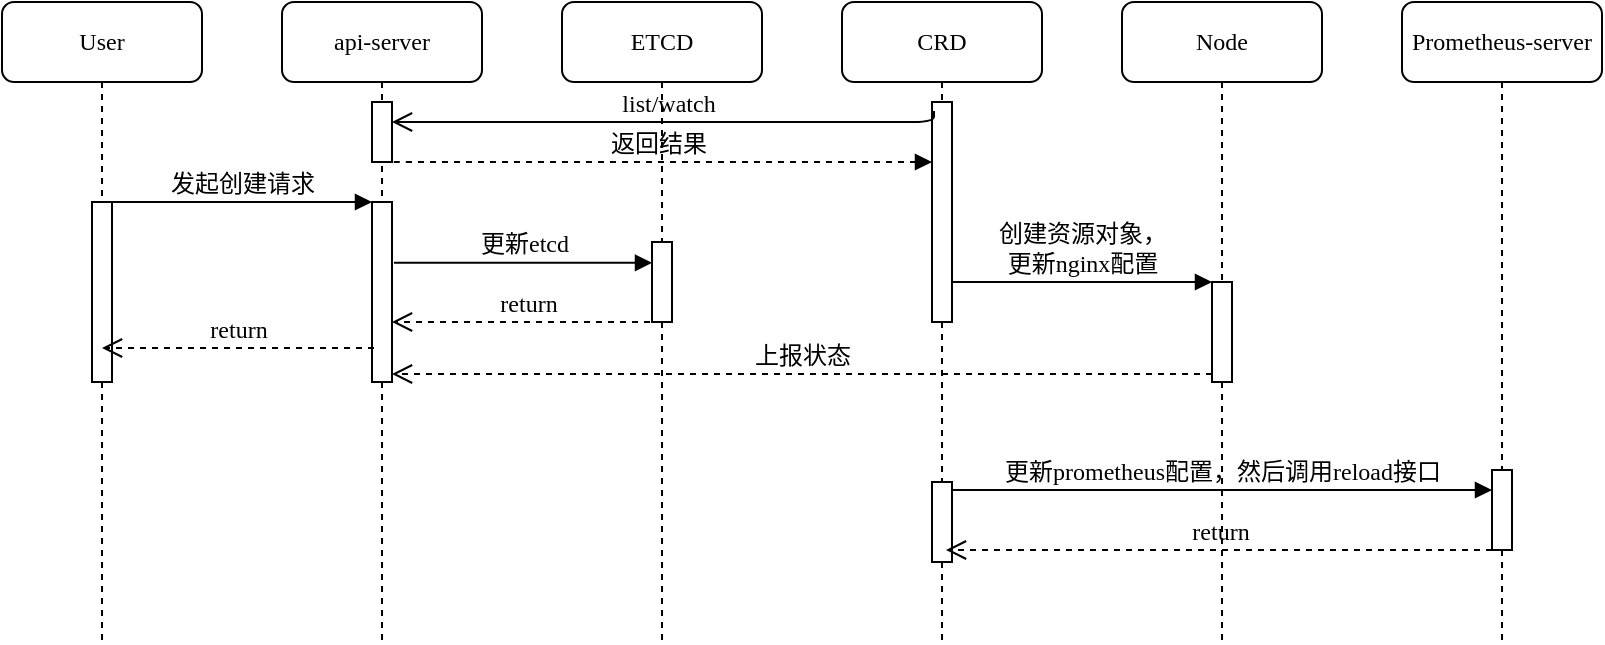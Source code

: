 <mxfile version="12.2.2" type="device" pages="2"><diagram name="Page-1" id="13e1069c-82ec-6db2-03f1-153e76fe0fe0"><mxGraphModel dx="1341" dy="811" grid="1" gridSize="10" guides="1" tooltips="1" connect="1" arrows="1" fold="1" page="1" pageScale="1" pageWidth="1100" pageHeight="850" background="#ffffff" math="0" shadow="0"><root><mxCell id="0"/><mxCell id="1" parent="0"/><mxCell id="7baba1c4bc27f4b0-2" value="api-server" style="shape=umlLifeline;perimeter=lifelinePerimeter;whiteSpace=wrap;html=1;container=1;collapsible=0;recursiveResize=0;outlineConnect=0;rounded=1;shadow=0;comic=0;labelBackgroundColor=none;strokeWidth=1;fontFamily=Verdana;fontSize=12;align=center;" parent="1" vertex="1"><mxGeometry x="240" y="80" width="100" height="320" as="geometry"/></mxCell><mxCell id="7baba1c4bc27f4b0-10" value="" style="html=1;points=[];perimeter=orthogonalPerimeter;rounded=0;shadow=0;comic=0;labelBackgroundColor=none;strokeWidth=1;fontFamily=Verdana;fontSize=12;align=center;" parent="7baba1c4bc27f4b0-2" vertex="1"><mxGeometry x="45" y="100" width="10" height="90" as="geometry"/></mxCell><mxCell id="D61Qc8tHraaanFkfhjiV-5" value="" style="html=1;points=[];perimeter=orthogonalPerimeter;rounded=0;shadow=0;comic=0;labelBackgroundColor=none;strokeWidth=1;fontFamily=Verdana;fontSize=12;align=center;" parent="7baba1c4bc27f4b0-2" vertex="1"><mxGeometry x="45" y="50" width="10" height="30" as="geometry"/></mxCell><mxCell id="7baba1c4bc27f4b0-3" value="CRD" style="shape=umlLifeline;perimeter=lifelinePerimeter;whiteSpace=wrap;html=1;container=1;collapsible=0;recursiveResize=0;outlineConnect=0;rounded=1;shadow=0;comic=0;labelBackgroundColor=none;strokeWidth=1;fontFamily=Verdana;fontSize=12;align=center;" parent="1" vertex="1"><mxGeometry x="520" y="80" width="100" height="320" as="geometry"/></mxCell><mxCell id="7baba1c4bc27f4b0-13" value="" style="html=1;points=[];perimeter=orthogonalPerimeter;rounded=0;shadow=0;comic=0;labelBackgroundColor=none;strokeWidth=1;fontFamily=Verdana;fontSize=12;align=center;" parent="7baba1c4bc27f4b0-3" vertex="1"><mxGeometry x="45" y="50" width="10" height="110" as="geometry"/></mxCell><mxCell id="FeBl9oWGX-K_w72uavCN-1" value="" style="html=1;points=[];perimeter=orthogonalPerimeter;rounded=0;shadow=0;comic=0;labelBackgroundColor=none;strokeWidth=1;fontFamily=Verdana;fontSize=12;align=center;" vertex="1" parent="7baba1c4bc27f4b0-3"><mxGeometry x="45" y="240" width="10" height="40" as="geometry"/></mxCell><mxCell id="7baba1c4bc27f4b0-4" value="Node" style="shape=umlLifeline;perimeter=lifelinePerimeter;whiteSpace=wrap;html=1;container=1;collapsible=0;recursiveResize=0;outlineConnect=0;rounded=1;shadow=0;comic=0;labelBackgroundColor=none;strokeWidth=1;fontFamily=Verdana;fontSize=12;align=center;" parent="1" vertex="1"><mxGeometry x="660" y="80" width="100" height="320" as="geometry"/></mxCell><mxCell id="7baba1c4bc27f4b0-5" value="Prometheus-server" style="shape=umlLifeline;perimeter=lifelinePerimeter;whiteSpace=wrap;html=1;container=1;collapsible=0;recursiveResize=0;outlineConnect=0;rounded=1;shadow=0;comic=0;labelBackgroundColor=none;strokeWidth=1;fontFamily=Verdana;fontSize=12;align=center;" parent="1" vertex="1"><mxGeometry x="800" y="80" width="100" height="320" as="geometry"/></mxCell><mxCell id="7baba1c4bc27f4b0-19" value="" style="html=1;points=[];perimeter=orthogonalPerimeter;rounded=0;shadow=0;comic=0;labelBackgroundColor=none;strokeWidth=1;fontFamily=Verdana;fontSize=12;align=center;" parent="7baba1c4bc27f4b0-5" vertex="1"><mxGeometry x="45" y="234" width="10" height="40" as="geometry"/></mxCell><mxCell id="7baba1c4bc27f4b0-6" value="ETCD" style="shape=umlLifeline;perimeter=lifelinePerimeter;whiteSpace=wrap;html=1;container=1;collapsible=0;recursiveResize=0;outlineConnect=0;rounded=1;shadow=0;comic=0;labelBackgroundColor=none;strokeWidth=1;fontFamily=Verdana;fontSize=12;align=center;" parent="1" vertex="1"><mxGeometry x="380" y="80" width="100" height="320" as="geometry"/></mxCell><mxCell id="D61Qc8tHraaanFkfhjiV-8" value="" style="html=1;points=[];perimeter=orthogonalPerimeter;rounded=0;shadow=0;comic=0;labelBackgroundColor=none;strokeWidth=1;fontFamily=Verdana;fontSize=12;align=center;" parent="7baba1c4bc27f4b0-6" vertex="1"><mxGeometry x="45" y="120" width="10" height="40" as="geometry"/></mxCell><mxCell id="7baba1c4bc27f4b0-8" value="User" style="shape=umlLifeline;perimeter=lifelinePerimeter;whiteSpace=wrap;html=1;container=1;collapsible=0;recursiveResize=0;outlineConnect=0;rounded=1;shadow=0;comic=0;labelBackgroundColor=none;strokeWidth=1;fontFamily=Verdana;fontSize=12;align=center;" parent="1" vertex="1"><mxGeometry x="100" y="80" width="100" height="320" as="geometry"/></mxCell><mxCell id="7baba1c4bc27f4b0-9" value="" style="html=1;points=[];perimeter=orthogonalPerimeter;rounded=0;shadow=0;comic=0;labelBackgroundColor=none;strokeWidth=1;fontFamily=Verdana;fontSize=12;align=center;" parent="7baba1c4bc27f4b0-8" vertex="1"><mxGeometry x="45" y="100" width="10" height="90" as="geometry"/></mxCell><mxCell id="7baba1c4bc27f4b0-16" value="" style="html=1;points=[];perimeter=orthogonalPerimeter;rounded=0;shadow=0;comic=0;labelBackgroundColor=none;strokeWidth=1;fontFamily=Verdana;fontSize=12;align=center;" parent="1" vertex="1"><mxGeometry x="705" y="220" width="10" height="50" as="geometry"/></mxCell><mxCell id="7baba1c4bc27f4b0-17" value="创建资源对象，&lt;br&gt;更新nginx配置" style="html=1;verticalAlign=bottom;endArrow=block;labelBackgroundColor=none;fontFamily=Verdana;fontSize=12;edgeStyle=elbowEdgeStyle;elbow=vertical;" parent="1" source="7baba1c4bc27f4b0-13" target="7baba1c4bc27f4b0-16" edge="1"><mxGeometry relative="1" as="geometry"><mxPoint x="630" y="220" as="sourcePoint"/><Array as="points"><mxPoint x="580" y="220"/></Array></mxGeometry></mxCell><mxCell id="7baba1c4bc27f4b0-23" value="更新etcd" style="html=1;verticalAlign=bottom;endArrow=block;labelBackgroundColor=none;fontFamily=Verdana;fontSize=12;exitX=1.1;exitY=0.338;exitDx=0;exitDy=0;exitPerimeter=0;" parent="1" source="7baba1c4bc27f4b0-10" target="D61Qc8tHraaanFkfhjiV-8" edge="1"><mxGeometry relative="1" as="geometry"><mxPoint x="510" y="420" as="sourcePoint"/></mxGeometry></mxCell><mxCell id="7baba1c4bc27f4b0-11" value="发起创建请求" style="html=1;verticalAlign=bottom;endArrow=block;entryX=0;entryY=0;labelBackgroundColor=none;fontFamily=Verdana;fontSize=12;edgeStyle=elbowEdgeStyle;elbow=vertical;" parent="1" source="7baba1c4bc27f4b0-9" target="7baba1c4bc27f4b0-10" edge="1"><mxGeometry relative="1" as="geometry"><mxPoint x="220" y="190" as="sourcePoint"/></mxGeometry></mxCell><mxCell id="D61Qc8tHraaanFkfhjiV-4" value="返回结果" style="html=1;verticalAlign=bottom;endArrow=block;labelBackgroundColor=none;fontFamily=Verdana;fontSize=12;edgeStyle=elbowEdgeStyle;elbow=vertical;dashed=1;" parent="1" target="7baba1c4bc27f4b0-13" edge="1"><mxGeometry relative="1" as="geometry"><mxPoint x="290" y="160" as="sourcePoint"/><Array as="points"><mxPoint x="295" y="160"/></Array><mxPoint x="420" y="160" as="targetPoint"/></mxGeometry></mxCell><mxCell id="D61Qc8tHraaanFkfhjiV-11" value="return" style="html=1;verticalAlign=bottom;endArrow=open;dashed=1;endSize=8;labelBackgroundColor=none;fontFamily=Verdana;fontSize=12;edgeStyle=elbowEdgeStyle;elbow=vertical;" parent="1" target="7baba1c4bc27f4b0-10" edge="1"><mxGeometry relative="1" as="geometry"><mxPoint x="300" y="240" as="targetPoint"/><Array as="points"><mxPoint x="375" y="240"/><mxPoint x="405" y="240"/></Array><mxPoint x="430" y="240" as="sourcePoint"/></mxGeometry></mxCell><mxCell id="D61Qc8tHraaanFkfhjiV-14" value="list/watch" style="html=1;verticalAlign=bottom;endArrow=open;endSize=8;labelBackgroundColor=none;fontFamily=Verdana;fontSize=12;edgeStyle=elbowEdgeStyle;elbow=vertical;exitX=0.1;exitY=0.041;exitDx=0;exitDy=0;exitPerimeter=0;" parent="1" source="7baba1c4bc27f4b0-13" edge="1"><mxGeometry relative="1" as="geometry"><mxPoint x="295" y="140" as="targetPoint"/><Array as="points"><mxPoint x="370" y="140"/><mxPoint x="400" y="140"/></Array><mxPoint x="560" y="140" as="sourcePoint"/></mxGeometry></mxCell><mxCell id="D61Qc8tHraaanFkfhjiV-19" value="return" style="html=1;verticalAlign=bottom;endArrow=open;dashed=1;endSize=8;labelBackgroundColor=none;fontFamily=Verdana;fontSize=12;edgeStyle=elbowEdgeStyle;elbow=vertical;entryX=0.9;entryY=0.75;entryDx=0;entryDy=0;entryPerimeter=0;" parent="1" edge="1"><mxGeometry relative="1" as="geometry"><mxPoint x="150" y="253" as="targetPoint"/><Array as="points"><mxPoint x="231" y="253"/><mxPoint x="261" y="253"/></Array><mxPoint x="286" y="253" as="sourcePoint"/></mxGeometry></mxCell><mxCell id="D61Qc8tHraaanFkfhjiV-20" value="更新prometheus配置，然后调用reload接口" style="html=1;verticalAlign=bottom;endArrow=block;labelBackgroundColor=none;fontFamily=Verdana;fontSize=12;edgeStyle=elbowEdgeStyle;elbow=vertical;" parent="1" target="7baba1c4bc27f4b0-19" edge="1"><mxGeometry relative="1" as="geometry"><mxPoint x="575" y="324" as="sourcePoint"/><Array as="points"><mxPoint x="580" y="324"/></Array><mxPoint x="705" y="324" as="targetPoint"/></mxGeometry></mxCell><mxCell id="D61Qc8tHraaanFkfhjiV-22" value="return" style="html=1;verticalAlign=bottom;endArrow=open;dashed=1;endSize=8;labelBackgroundColor=none;fontFamily=Verdana;fontSize=12;edgeStyle=elbowEdgeStyle;elbow=vertical;entryX=0.9;entryY=0.75;entryDx=0;entryDy=0;entryPerimeter=0;" parent="1" source="7baba1c4bc27f4b0-19" edge="1"><mxGeometry relative="1" as="geometry"><mxPoint x="572" y="354" as="targetPoint"/><Array as="points"><mxPoint x="683" y="354"/></Array><mxPoint x="760" y="354" as="sourcePoint"/></mxGeometry></mxCell><mxCell id="D61Qc8tHraaanFkfhjiV-23" value="上报状态" style="html=1;verticalAlign=bottom;endArrow=open;dashed=1;endSize=8;labelBackgroundColor=none;fontFamily=Verdana;fontSize=12;edgeStyle=elbowEdgeStyle;elbow=vertical;" parent="1" edge="1"><mxGeometry relative="1" as="geometry"><mxPoint x="295" y="266" as="targetPoint"/><Array as="points"><mxPoint x="531" y="266"/></Array><mxPoint x="705" y="266" as="sourcePoint"/></mxGeometry></mxCell></root></mxGraphModel></diagram><diagram id="XZUimo26HVyJ8QTgv5yN" name="Page-2"><mxGraphModel dx="1341" dy="811" grid="1" gridSize="10" guides="1" tooltips="1" connect="1" arrows="1" fold="1" page="1" pageScale="1" pageWidth="850" pageHeight="1100" math="0" shadow="0"><root><mxCell id="S1rSXu5NFwl0wytUzTb8-0"/><mxCell id="S1rSXu5NFwl0wytUzTb8-1" parent="S1rSXu5NFwl0wytUzTb8-0"/><mxCell id="S1rSXu5NFwl0wytUzTb8-2" value="ns1" style="whiteSpace=wrap;html=1;aspect=fixed;align=left;verticalAlign=top;" vertex="1" parent="S1rSXu5NFwl0wytUzTb8-1"><mxGeometry x="130" y="140" width="190" height="190" as="geometry"/></mxCell><mxCell id="S1rSXu5NFwl0wytUzTb8-3" value="pod" style="rounded=0;whiteSpace=wrap;html=1;" vertex="1" parent="S1rSXu5NFwl0wytUzTb8-1"><mxGeometry x="160" y="160" width="120" height="60" as="geometry"/></mxCell><mxCell id="S1rSXu5NFwl0wytUzTb8-4" value="pod" style="rounded=0;whiteSpace=wrap;html=1;" vertex="1" parent="S1rSXu5NFwl0wytUzTb8-1"><mxGeometry x="160" y="250" width="120" height="60" as="geometry"/></mxCell><mxCell id="S1rSXu5NFwl0wytUzTb8-5" value="" style="endArrow=none;html=1;entryX=0.5;entryY=1;entryDx=0;entryDy=0;fillColor=#d5e8d4;strokeColor=#82b366;strokeWidth=2;" edge="1" parent="S1rSXu5NFwl0wytUzTb8-1" source="S1rSXu5NFwl0wytUzTb8-4" target="S1rSXu5NFwl0wytUzTb8-3"><mxGeometry width="50" height="50" relative="1" as="geometry"><mxPoint x="130" y="400" as="sourcePoint"/><mxPoint x="180" y="350" as="targetPoint"/></mxGeometry></mxCell><mxCell id="S1rSXu5NFwl0wytUzTb8-6" value="ns2" style="whiteSpace=wrap;html=1;aspect=fixed;align=left;verticalAlign=top;" vertex="1" parent="S1rSXu5NFwl0wytUzTb8-1"><mxGeometry x="360" y="140" width="190" height="190" as="geometry"/></mxCell><mxCell id="S1rSXu5NFwl0wytUzTb8-7" value="pod" style="rounded=0;whiteSpace=wrap;html=1;" vertex="1" parent="S1rSXu5NFwl0wytUzTb8-1"><mxGeometry x="390" y="160" width="120" height="60" as="geometry"/></mxCell><mxCell id="S1rSXu5NFwl0wytUzTb8-8" value="pod" style="rounded=0;whiteSpace=wrap;html=1;" vertex="1" parent="S1rSXu5NFwl0wytUzTb8-1"><mxGeometry x="390" y="250" width="120" height="60" as="geometry"/></mxCell><mxCell id="S1rSXu5NFwl0wytUzTb8-9" value="" style="endArrow=none;html=1;entryX=0.5;entryY=1;entryDx=0;entryDy=0;fillColor=#d5e8d4;strokeColor=#82b366;strokeWidth=2;" edge="1" parent="S1rSXu5NFwl0wytUzTb8-1" source="S1rSXu5NFwl0wytUzTb8-8" target="S1rSXu5NFwl0wytUzTb8-7"><mxGeometry width="50" height="50" relative="1" as="geometry"><mxPoint x="360" y="400" as="sourcePoint"/><mxPoint x="410" y="350" as="targetPoint"/></mxGeometry></mxCell><mxCell id="S1rSXu5NFwl0wytUzTb8-10" value="" style="endArrow=none;html=1;strokeWidth=2;exitX=1;exitY=0.5;exitDx=0;exitDy=0;fillColor=#f8cecc;strokeColor=#b85450;dashed=1;" edge="1" parent="S1rSXu5NFwl0wytUzTb8-1" source="S1rSXu5NFwl0wytUzTb8-3" target="S1rSXu5NFwl0wytUzTb8-7"><mxGeometry width="50" height="50" relative="1" as="geometry"><mxPoint x="130" y="400" as="sourcePoint"/><mxPoint x="180" y="350" as="targetPoint"/></mxGeometry></mxCell><mxCell id="S1rSXu5NFwl0wytUzTb8-11" value="" style="endArrow=none;html=1;strokeWidth=2;exitX=1;exitY=0.5;exitDx=0;exitDy=0;fillColor=#f8cecc;strokeColor=#b85450;dashed=1;" edge="1" parent="S1rSXu5NFwl0wytUzTb8-1"><mxGeometry width="50" height="50" relative="1" as="geometry"><mxPoint x="280" y="279" as="sourcePoint"/><mxPoint x="390" y="279" as="targetPoint"/></mxGeometry></mxCell><mxCell id="S1rSXu5NFwl0wytUzTb8-12" value="ns_monitor" style="whiteSpace=wrap;html=1;aspect=fixed;align=left;verticalAlign=top;" vertex="1" parent="S1rSXu5NFwl0wytUzTb8-1"><mxGeometry x="250" y="360" width="180" height="180" as="geometry"/></mxCell><mxCell id="S1rSXu5NFwl0wytUzTb8-13" value="prometheus" style="rounded=0;whiteSpace=wrap;html=1;" vertex="1" parent="S1rSXu5NFwl0wytUzTb8-1"><mxGeometry x="280" y="420" width="120" height="60" as="geometry"/></mxCell><mxCell id="S1rSXu5NFwl0wytUzTb8-15" value="" style="endArrow=none;html=1;entryX=0.5;entryY=0;entryDx=0;entryDy=0;fillColor=#d5e8d4;strokeColor=#82b366;strokeWidth=2;exitX=0.5;exitY=1;exitDx=0;exitDy=0;" edge="1" parent="S1rSXu5NFwl0wytUzTb8-1" source="S1rSXu5NFwl0wytUzTb8-4" target="S1rSXu5NFwl0wytUzTb8-13"><mxGeometry width="50" height="50" relative="1" as="geometry"><mxPoint x="260" y="490" as="sourcePoint"/><mxPoint x="220" y="590" as="targetPoint"/></mxGeometry></mxCell><mxCell id="S1rSXu5NFwl0wytUzTb8-16" value="" style="endArrow=none;html=1;fillColor=#d5e8d4;strokeColor=#82b366;strokeWidth=2;exitX=0.5;exitY=1;exitDx=0;exitDy=0;" edge="1" parent="S1rSXu5NFwl0wytUzTb8-1" source="S1rSXu5NFwl0wytUzTb8-8"><mxGeometry width="50" height="50" relative="1" as="geometry"><mxPoint x="230" y="320" as="sourcePoint"/><mxPoint x="340" y="421" as="targetPoint"/></mxGeometry></mxCell></root></mxGraphModel></diagram></mxfile>